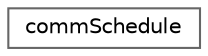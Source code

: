 digraph "Graphical Class Hierarchy"
{
 // LATEX_PDF_SIZE
  bgcolor="transparent";
  edge [fontname=Helvetica,fontsize=10,labelfontname=Helvetica,labelfontsize=10];
  node [fontname=Helvetica,fontsize=10,shape=box,height=0.2,width=0.4];
  rankdir="LR";
  Node0 [id="Node000000",label="commSchedule",height=0.2,width=0.4,color="grey40", fillcolor="white", style="filled",URL="$classFoam_1_1commSchedule.html",tooltip="Determines the order in which a set of processors should communicate with one another."];
}

